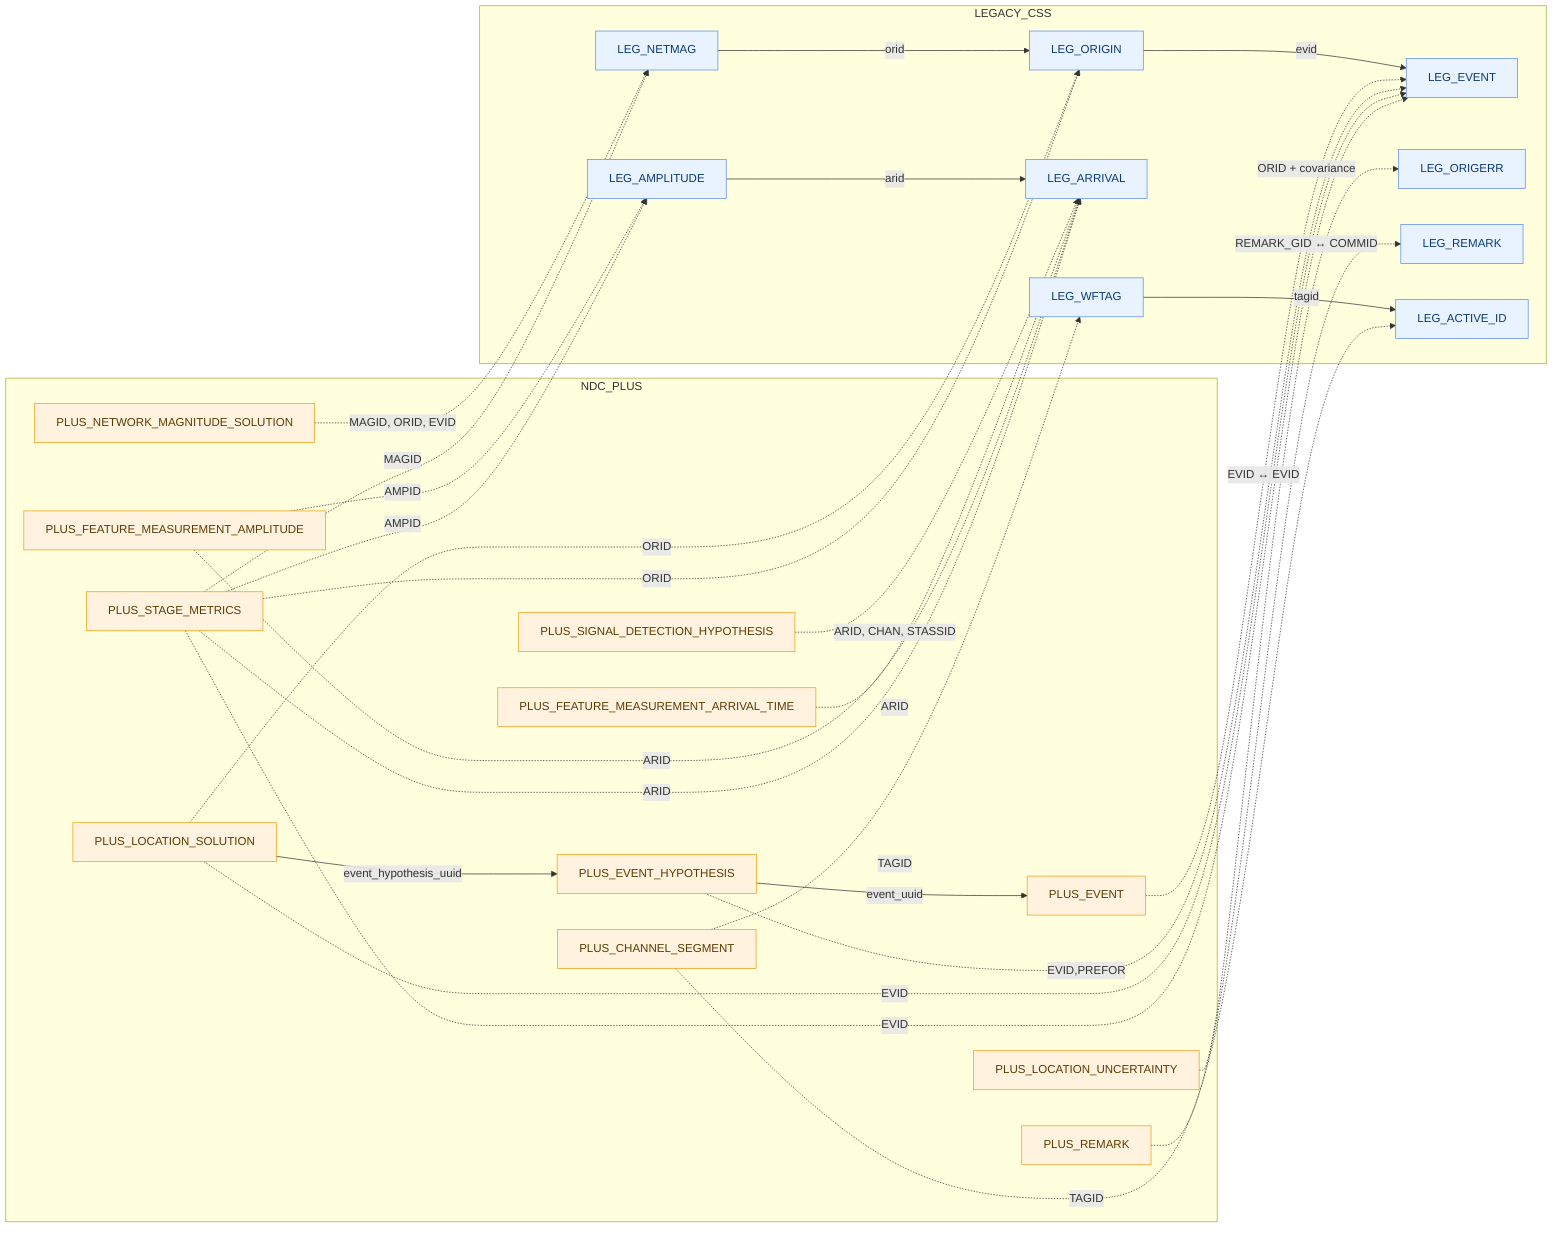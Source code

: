 flowchart LR
  %% clusters (no special characters in titles)
  subgraph LEGACY_CSS
    class LEGACY_CSS legacy;
    L_EVENT[LEG_EVENT]:::legacy
    L_ORIGIN[LEG_ORIGIN]:::legacy
    L_ARRIVAL[LEG_ARRIVAL]:::legacy
    L_AMPL[LEG_AMPLITUDE]:::legacy
    L_NETMAG[LEG_NETMAG]:::legacy
    L_ORIGERR[LEG_ORIGERR]:::legacy
    L_REMARK[LEG_REMARK]:::legacy
    L_AID[LEG_ACTIVE_ID]:::legacy
    L_WFTAG[LEG_WFTAG]:::legacy
  end

  subgraph NDC_PLUS
    class NDC_PLUS plus;
    P_EVENT[PLUS_EVENT]:::plus
    P_EH[PLUS_EVENT_HYPOTHESIS]:::plus
    P_LOC[PLUS_LOCATION_SOLUTION]:::plus
    P_LU[PLUS_LOCATION_UNCERTAINTY]:::plus
    P_SDH[PLUS_SIGNAL_DETECTION_HYPOTHESIS]:::plus
    P_FM_AT[PLUS_FEATURE_MEASUREMENT_ARRIVAL_TIME]:::plus
    P_FM_AMP[PLUS_FEATURE_MEASUREMENT_AMPLITUDE]:::plus
    P_NMS[PLUS_NETWORK_MAGNITUDE_SOLUTION]:::plus
    P_SM[PLUS_STAGE_METRICS]:::plus
    P_REM[PLUS_REMARK]:::plus
    P_CHSEG[PLUS_CHANNEL_SEGMENT]:::plus
  end

  %% intra (light)
  L_ORIGIN -->|evid| L_EVENT
  L_NETMAG -->|orid| L_ORIGIN
  L_AMPL -->|arid| L_ARRIVAL
  L_WFTAG -->|tagid| L_AID

  P_EH -->|event_uuid| P_EVENT
  P_LOC -->|event_hypothesis_uuid| P_EH

  %% cross (dashed)
  P_EVENT -.->|EVID ↔ EVID| L_EVENT
  P_EH -.->|EVID,PREFOR| L_EVENT
  P_LOC -.->|ORID| L_ORIGIN
  P_LOC -.->|EVID| L_EVENT
  P_LU -.->|ORID + covariance| L_ORIGERR
  P_SDH -.->|ARID, CHAN, STASSID| L_ARRIVAL
  P_FM_AT -.->|ARID| L_ARRIVAL
  P_FM_AMP -.->|AMPID| L_AMPL
  P_FM_AMP -.->|ARID| L_ARRIVAL
  P_NMS -.->|MAGID, ORID, EVID| L_NETMAG
  P_SM -.->|EVID| L_EVENT
  P_SM -.->|ORID| L_ORIGIN
  P_SM -.->|ARID| L_ARRIVAL
  P_SM -.->|AMPID| L_AMPL
  P_SM -.->|MAGID| L_NETMAG
  P_REM -.->|REMARK_GID ↔ COMMID| L_REMARK
  P_CHSEG -.->|TAGID| L_AID
  P_CHSEG -.->|TAGID| L_WFTAG

  %% color classes
  classDef legacy fill:#e8f3ff,stroke:#5b8def,color:#0b3a74;
  classDef plus fill:#fff3e0,stroke:#f39c12,color:#5c3b00;